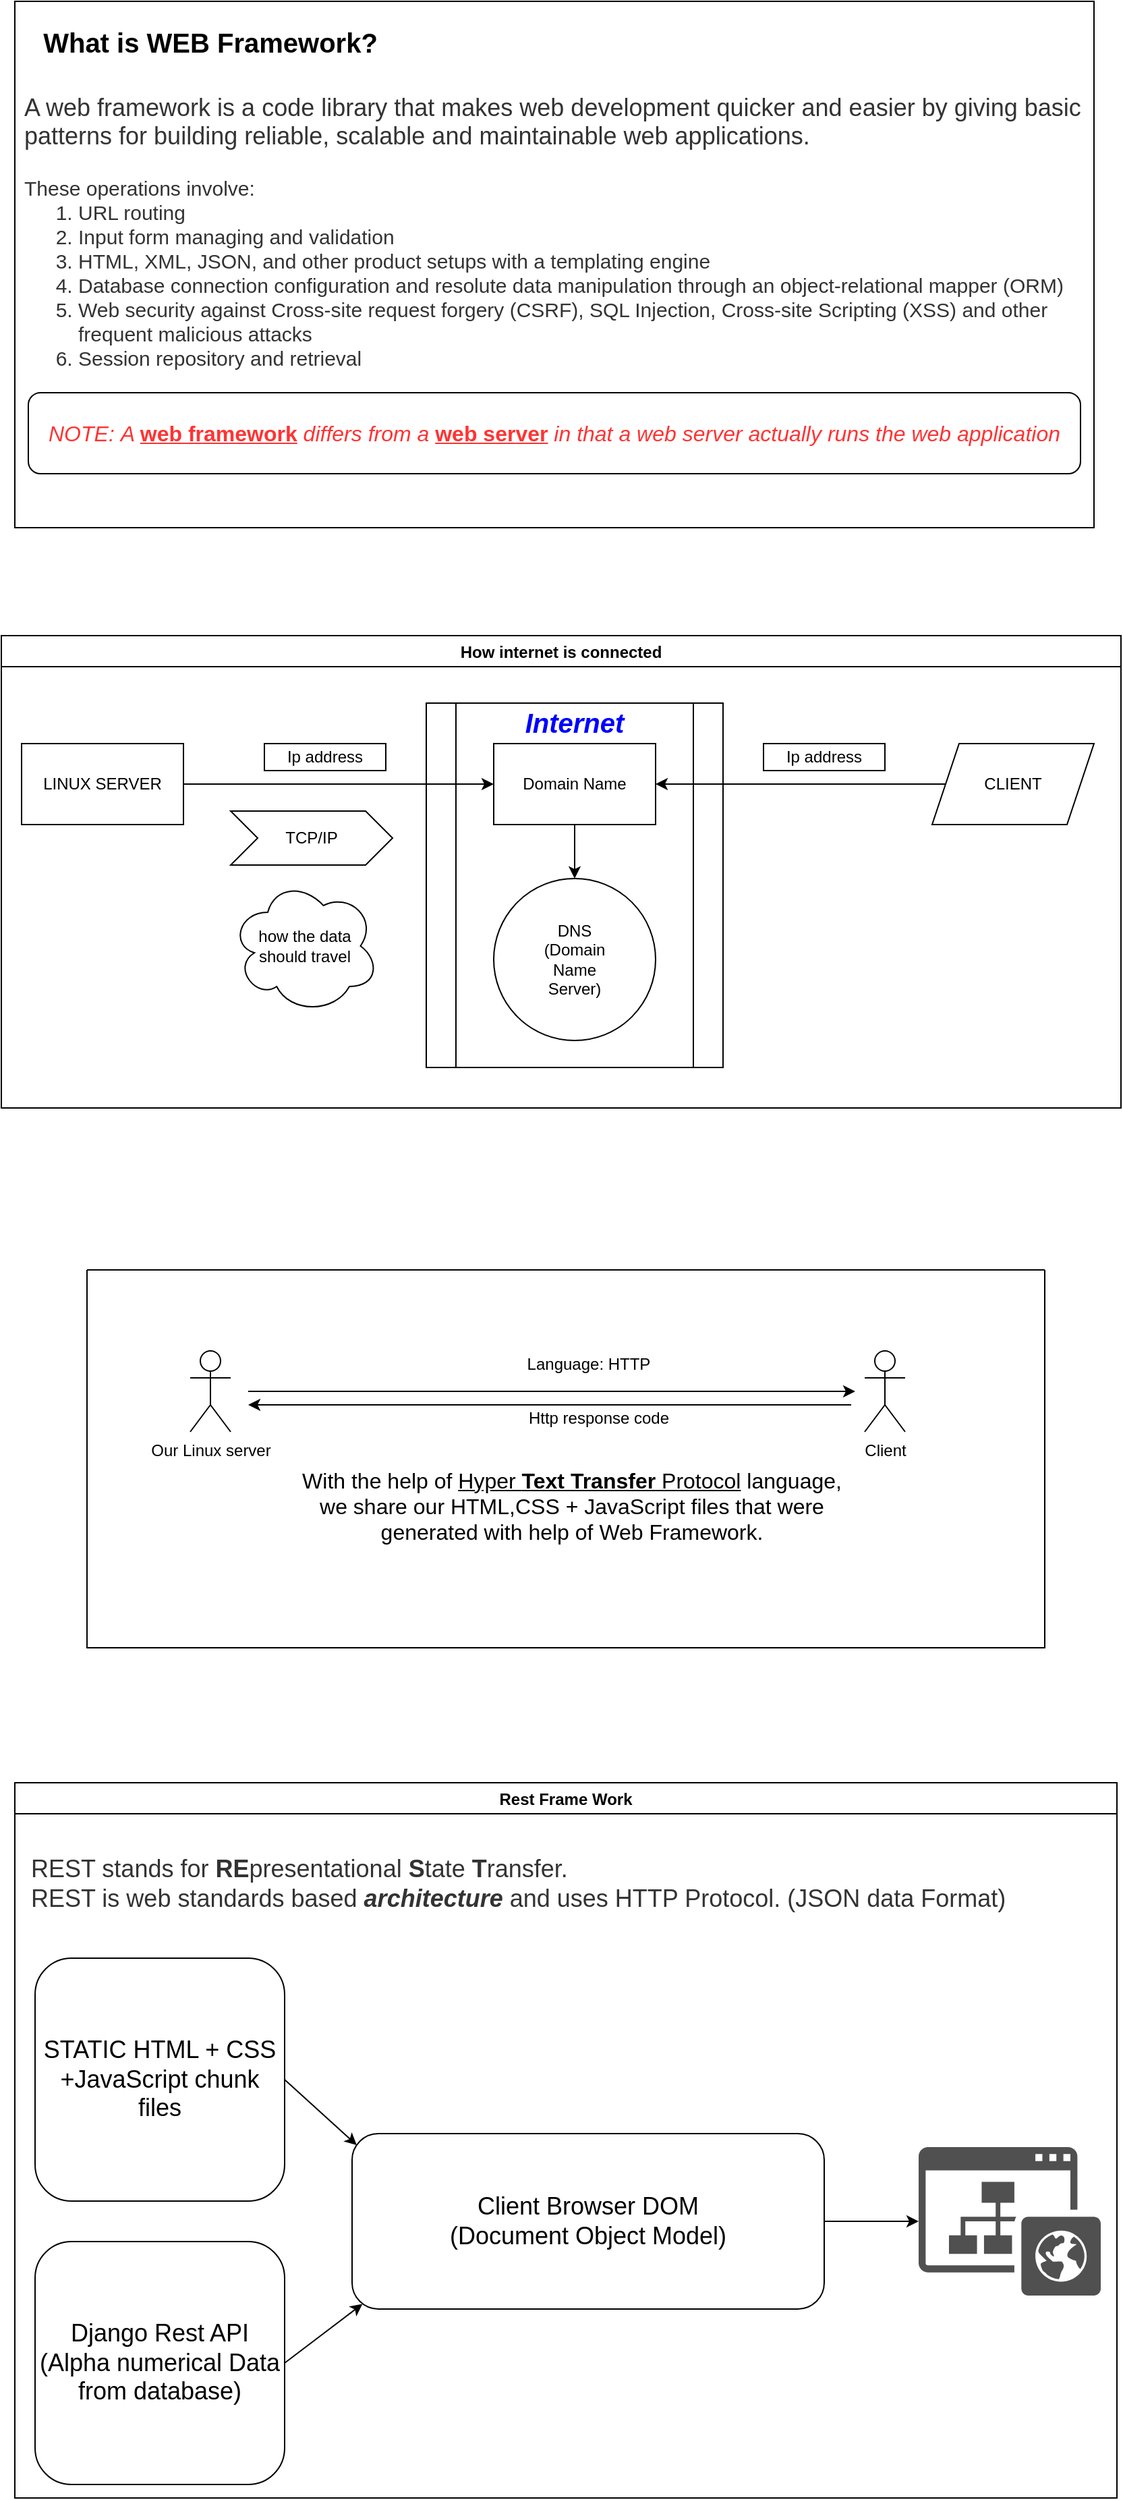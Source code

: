 <mxfile version="14.6.11" type="github" pages="3">
  <diagram id="xSKJYhXRj433qid2UVk5" name="web framework">
    <mxGraphModel dx="1038" dy="556" grid="1" gridSize="10" guides="1" tooltips="1" connect="1" arrows="1" fold="1" page="1" pageScale="1" pageWidth="850" pageHeight="1100" math="0" shadow="0">
      <root>
        <mxCell id="s1-1h3qDQmS3im_MXUcR-0" />
        <mxCell id="s1-1h3qDQmS3im_MXUcR-1" parent="s1-1h3qDQmS3im_MXUcR-0" />
        <mxCell id="s1-1h3qDQmS3im_MXUcR-42" value="" style="swimlane;startSize=0;fontSize=18;align=left;" vertex="1" parent="s1-1h3qDQmS3im_MXUcR-1">
          <mxGeometry x="73.5" y="950" width="710" height="280" as="geometry">
            <mxRectangle x="73.5" y="950" width="50" height="40" as="alternateBounds" />
          </mxGeometry>
        </mxCell>
        <mxCell id="s1-1h3qDQmS3im_MXUcR-27" style="edgeStyle=none;rounded=0;orthogonalLoop=1;jettySize=auto;html=1;exitX=1;exitY=0.333;exitDx=0;exitDy=0;exitPerimeter=0;" edge="1" parent="s1-1h3qDQmS3im_MXUcR-42">
          <mxGeometry relative="1" as="geometry">
            <mxPoint x="119.5" y="90" as="sourcePoint" />
            <mxPoint x="569.5" y="90" as="targetPoint" />
          </mxGeometry>
        </mxCell>
        <mxCell id="s1-1h3qDQmS3im_MXUcR-30" style="edgeStyle=none;rounded=0;orthogonalLoop=1;jettySize=auto;html=1;" edge="1" parent="s1-1h3qDQmS3im_MXUcR-42">
          <mxGeometry relative="1" as="geometry">
            <mxPoint x="566.5" y="100" as="sourcePoint" />
            <mxPoint x="119.5" y="100" as="targetPoint" />
          </mxGeometry>
        </mxCell>
        <mxCell id="s1-1h3qDQmS3im_MXUcR-29" value="&lt;font style=&quot;font-size: 16px&quot;&gt;With the help of &lt;u&gt;Hyper &lt;b&gt;Text Transfer&lt;/b&gt; Protocol&lt;/u&gt; language, we share our HTML,CSS + JavaScript files that were generated with help of Web Framework.&lt;/font&gt;" style="text;html=1;strokeColor=none;fillColor=none;align=center;verticalAlign=middle;whiteSpace=wrap;rounded=0;" vertex="1" parent="s1-1h3qDQmS3im_MXUcR-42">
          <mxGeometry x="149.5" y="110" width="420" height="130" as="geometry" />
        </mxCell>
        <mxCell id="s1-1h3qDQmS3im_MXUcR-31" value="Http response code" style="text;html=1;strokeColor=none;fillColor=none;align=center;verticalAlign=middle;whiteSpace=wrap;rounded=0;" vertex="1" parent="s1-1h3qDQmS3im_MXUcR-42">
          <mxGeometry x="304.5" y="100" width="150" height="20" as="geometry" />
        </mxCell>
        <mxCell id="s1-1h3qDQmS3im_MXUcR-23" value="Our Linux server" style="shape=umlActor;verticalLabelPosition=bottom;verticalAlign=top;html=1;outlineConnect=0;" vertex="1" parent="s1-1h3qDQmS3im_MXUcR-42">
          <mxGeometry x="76.5" y="60" width="30" height="60" as="geometry" />
        </mxCell>
        <mxCell id="s1-1h3qDQmS3im_MXUcR-24" value="Client" style="shape=umlActor;verticalLabelPosition=bottom;verticalAlign=top;html=1;outlineConnect=0;" vertex="1" parent="s1-1h3qDQmS3im_MXUcR-42">
          <mxGeometry x="576.5" y="60" width="30" height="60" as="geometry" />
        </mxCell>
        <mxCell id="s1-1h3qDQmS3im_MXUcR-28" value="Language: HTTP" style="text;html=1;strokeColor=none;fillColor=none;align=center;verticalAlign=middle;whiteSpace=wrap;rounded=0;" vertex="1" parent="s1-1h3qDQmS3im_MXUcR-42">
          <mxGeometry x="284.5" y="60" width="175" height="20" as="geometry" />
        </mxCell>
        <mxCell id="s1-1h3qDQmS3im_MXUcR-2" value="&lt;font style=&quot;font-size: 16px&quot;&gt;&lt;br&gt;&lt;/font&gt;" style="rounded=0;whiteSpace=wrap;html=1;" vertex="1" parent="s1-1h3qDQmS3im_MXUcR-1">
          <mxGeometry x="20" y="10" width="800" height="390" as="geometry" />
        </mxCell>
        <mxCell id="s1-1h3qDQmS3im_MXUcR-3" value="&lt;h1 style=&quot;text-align: left&quot;&gt;&lt;span style=&quot;font-family: &amp;#34;helvetica&amp;#34;&quot;&gt;&lt;font style=&quot;font-size: 20px&quot;&gt;What is WEB Framework?&lt;/font&gt;&lt;/span&gt;&lt;/h1&gt;" style="text;html=1;strokeColor=none;fillColor=none;align=center;verticalAlign=middle;whiteSpace=wrap;rounded=0;" vertex="1" parent="s1-1h3qDQmS3im_MXUcR-1">
          <mxGeometry x="30" y="20" width="270" height="40" as="geometry" />
        </mxCell>
        <mxCell id="s1-1h3qDQmS3im_MXUcR-4" value="&lt;font style=&quot;font-size: 16px&quot;&gt;&lt;br&gt;&lt;/font&gt;&lt;span style=&quot;box-sizing: border-box ; color: rgb(51 , 51 , 51) ; font-family: , sans-serif ; font-size: 18px ; background-color: rgb(255 , 255 , 255)&quot;&gt;A web framework is a code library that makes&amp;nbsp;&lt;/span&gt;&lt;span style=&quot;box-sizing: border-box ; color: rgb(51 , 51 , 51) ; font-family: , sans-serif ; font-size: 18px ; background-color: rgb(255 , 255 , 255)&quot;&gt;web development&lt;/span&gt;&lt;span style=&quot;box-sizing: border-box ; color: rgb(51 , 51 , 51) ; font-family: , sans-serif ; background-color: rgb(255 , 255 , 255) ; font-size: 15px&quot;&gt;&lt;span style=&quot;font-size: 18px&quot;&gt;&amp;nbsp;quicker and easier by giving basic patterns for building reliable, scalable and maintainable web applications.&amp;nbsp;&lt;br&gt;&lt;/span&gt;&lt;br&gt;&lt;font style=&quot;font-size: 15px&quot;&gt;&lt;span style=&quot;font-family: &amp;#34;helvetica&amp;#34;&quot;&gt;These operations involve:&lt;/span&gt;&lt;br&gt;&lt;/font&gt;&lt;/span&gt;&lt;ol style=&quot;box-sizing: border-box ; margin-top: 0px ; margin-bottom: 10px ; color: rgb(51 , 51 , 51) ; font-style: normal ; font-weight: 400 ; letter-spacing: normal ; text-indent: 0px ; text-transform: none ; word-spacing: 0px ; background-color: rgb(255 , 255 , 255) ; font-size: 15px&quot;&gt;&lt;li style=&quot;box-sizing: border-box ; font-weight: 400&quot;&gt;&lt;span style=&quot;box-sizing: border-box ; font-weight: 400&quot;&gt;&lt;font style=&quot;font-size: 15px&quot;&gt;URL routing&lt;/font&gt;&lt;/span&gt;&lt;/li&gt;&lt;li style=&quot;box-sizing: border-box ; font-weight: 400&quot;&gt;&lt;span style=&quot;box-sizing: border-box ; font-weight: 400&quot;&gt;&lt;font style=&quot;font-size: 15px&quot;&gt;Input form managing and validation&lt;/font&gt;&lt;/span&gt;&lt;/li&gt;&lt;li style=&quot;box-sizing: border-box ; font-weight: 400&quot;&gt;&lt;span style=&quot;box-sizing: border-box ; font-weight: 400&quot;&gt;&lt;font style=&quot;font-size: 15px&quot;&gt;HTML, XML, JSON, and other product setups with a templating engine&lt;/font&gt;&lt;/span&gt;&lt;/li&gt;&lt;li style=&quot;box-sizing: border-box ; font-weight: 400&quot;&gt;&lt;span style=&quot;box-sizing: border-box ; font-weight: 400&quot;&gt;&lt;font style=&quot;font-size: 15px&quot;&gt;Database connection configuration and resolute data manipulation through an object-relational mapper (ORM)&lt;/font&gt;&lt;/span&gt;&lt;/li&gt;&lt;li style=&quot;box-sizing: border-box ; font-weight: 400&quot;&gt;&lt;span style=&quot;box-sizing: border-box ; font-weight: 400&quot;&gt;&lt;font style=&quot;font-size: 15px&quot;&gt;Web security against Cross-site request forgery (CSRF), SQL Injection, Cross-site Scripting (XSS) and other frequent malicious attacks&lt;/font&gt;&lt;/span&gt;&lt;/li&gt;&lt;li style=&quot;box-sizing: border-box ; font-weight: 400&quot;&gt;&lt;span style=&quot;box-sizing: border-box ; font-weight: 400&quot;&gt;&lt;font style=&quot;font-size: 15px&quot;&gt;Session repository and retrieval&lt;/font&gt;&lt;/span&gt;&lt;/li&gt;&lt;/ol&gt;&lt;font style=&quot;font-size: 15px&quot;&gt;&lt;br&gt;&lt;/font&gt;" style="text;html=1;strokeColor=none;fillColor=none;align=left;verticalAlign=middle;whiteSpace=wrap;rounded=0;" vertex="1" parent="s1-1h3qDQmS3im_MXUcR-1">
          <mxGeometry x="25" y="70" width="790" height="230" as="geometry" />
        </mxCell>
        <mxCell id="s1-1h3qDQmS3im_MXUcR-5" value="&lt;font style=&quot;font-size: 16px&quot; color=&quot;#ff3333&quot;&gt;&lt;i&gt;NOTE:&amp;nbsp;&lt;/i&gt;&lt;span style=&quot;box-sizing: border-box ; background-color: rgb(255 , 255 , 255)&quot;&gt;&lt;i&gt;A &lt;/i&gt;&lt;b&gt;&lt;u&gt;web framework&lt;/u&gt;&lt;/b&gt;&lt;i&gt; differs from a &lt;/i&gt;&lt;b&gt;&lt;u&gt;web server&lt;/u&gt;&lt;/b&gt;&lt;i&gt; in that a web server actually&amp;nbsp;&lt;/i&gt;&lt;/span&gt;&lt;span style=&quot;font-style: italic ; box-sizing: border-box ; background-color: rgb(255 , 255 , 255)&quot;&gt;&lt;span style=&quot;box-sizing: border-box&quot;&gt;runs&lt;/span&gt;&lt;/span&gt;&lt;span style=&quot;font-style: italic ; box-sizing: border-box ; background-color: rgb(255 , 255 , 255)&quot;&gt;&amp;nbsp;the web application&lt;/span&gt;&lt;/font&gt;" style="rounded=1;whiteSpace=wrap;html=1;align=center;" vertex="1" parent="s1-1h3qDQmS3im_MXUcR-1">
          <mxGeometry x="30" y="300" width="780" height="60" as="geometry" />
        </mxCell>
        <mxCell id="s1-1h3qDQmS3im_MXUcR-20" value="How internet is connected" style="swimlane;" vertex="1" parent="s1-1h3qDQmS3im_MXUcR-1">
          <mxGeometry x="10" y="480" width="830" height="350" as="geometry" />
        </mxCell>
        <mxCell id="s1-1h3qDQmS3im_MXUcR-13" value="" style="shape=process;whiteSpace=wrap;html=1;backgroundOutline=1;" vertex="1" parent="s1-1h3qDQmS3im_MXUcR-20">
          <mxGeometry x="315" y="50" width="220" height="270" as="geometry" />
        </mxCell>
        <mxCell id="s1-1h3qDQmS3im_MXUcR-6" value="LINUX SERVER" style="rounded=0;whiteSpace=wrap;html=1;" vertex="1" parent="s1-1h3qDQmS3im_MXUcR-20">
          <mxGeometry x="15" y="80" width="120" height="60" as="geometry" />
        </mxCell>
        <mxCell id="s1-1h3qDQmS3im_MXUcR-7" value="Domain Name" style="rounded=0;whiteSpace=wrap;html=1;" vertex="1" parent="s1-1h3qDQmS3im_MXUcR-20">
          <mxGeometry x="365" y="80" width="120" height="60" as="geometry" />
        </mxCell>
        <mxCell id="s1-1h3qDQmS3im_MXUcR-8" value="" style="edgeStyle=none;rounded=0;orthogonalLoop=1;jettySize=auto;html=1;" edge="1" parent="s1-1h3qDQmS3im_MXUcR-20" source="s1-1h3qDQmS3im_MXUcR-6" target="s1-1h3qDQmS3im_MXUcR-7">
          <mxGeometry relative="1" as="geometry" />
        </mxCell>
        <mxCell id="s1-1h3qDQmS3im_MXUcR-9" value="DNS&lt;br&gt;(Domain&lt;br&gt;Name&lt;br&gt;Server)" style="ellipse;whiteSpace=wrap;html=1;aspect=fixed;" vertex="1" parent="s1-1h3qDQmS3im_MXUcR-20">
          <mxGeometry x="365" y="180" width="120" height="120" as="geometry" />
        </mxCell>
        <mxCell id="s1-1h3qDQmS3im_MXUcR-11" style="edgeStyle=none;rounded=0;orthogonalLoop=1;jettySize=auto;html=1;exitX=0.5;exitY=1;exitDx=0;exitDy=0;entryX=0.5;entryY=0;entryDx=0;entryDy=0;" edge="1" parent="s1-1h3qDQmS3im_MXUcR-20" source="s1-1h3qDQmS3im_MXUcR-7" target="s1-1h3qDQmS3im_MXUcR-9">
          <mxGeometry relative="1" as="geometry" />
        </mxCell>
        <mxCell id="s1-1h3qDQmS3im_MXUcR-12" value="Ip address" style="rounded=0;whiteSpace=wrap;html=1;" vertex="1" parent="s1-1h3qDQmS3im_MXUcR-20">
          <mxGeometry x="195" y="80" width="90" height="20" as="geometry" />
        </mxCell>
        <mxCell id="s1-1h3qDQmS3im_MXUcR-16" value="&lt;font color=&quot;#0000ff&quot; style=&quot;font-size: 20px&quot;&gt;&lt;b&gt;&lt;i&gt;Internet&lt;/i&gt;&lt;/b&gt;&lt;/font&gt;" style="text;html=1;strokeColor=none;fillColor=none;align=center;verticalAlign=middle;whiteSpace=wrap;rounded=0;" vertex="1" parent="s1-1h3qDQmS3im_MXUcR-20">
          <mxGeometry x="405" y="54" width="40" height="20" as="geometry" />
        </mxCell>
        <mxCell id="s1-1h3qDQmS3im_MXUcR-18" style="edgeStyle=none;rounded=0;orthogonalLoop=1;jettySize=auto;html=1;exitX=0;exitY=0.5;exitDx=0;exitDy=0;entryX=1;entryY=0.5;entryDx=0;entryDy=0;" edge="1" parent="s1-1h3qDQmS3im_MXUcR-20" source="s1-1h3qDQmS3im_MXUcR-17" target="s1-1h3qDQmS3im_MXUcR-7">
          <mxGeometry relative="1" as="geometry">
            <Array as="points">
              <mxPoint x="595" y="110" />
            </Array>
          </mxGeometry>
        </mxCell>
        <mxCell id="s1-1h3qDQmS3im_MXUcR-17" value="CLIENT" style="shape=parallelogram;perimeter=parallelogramPerimeter;whiteSpace=wrap;html=1;fixedSize=1;" vertex="1" parent="s1-1h3qDQmS3im_MXUcR-20">
          <mxGeometry x="690" y="80" width="120" height="60" as="geometry" />
        </mxCell>
        <mxCell id="s1-1h3qDQmS3im_MXUcR-19" value="Ip address" style="rounded=0;whiteSpace=wrap;html=1;" vertex="1" parent="s1-1h3qDQmS3im_MXUcR-20">
          <mxGeometry x="565" y="80" width="90" height="20" as="geometry" />
        </mxCell>
        <mxCell id="s1-1h3qDQmS3im_MXUcR-21" value="TCP/IP" style="shape=step;perimeter=stepPerimeter;whiteSpace=wrap;html=1;fixedSize=1;" vertex="1" parent="s1-1h3qDQmS3im_MXUcR-20">
          <mxGeometry x="170" y="130" width="120" height="40" as="geometry" />
        </mxCell>
        <mxCell id="s1-1h3qDQmS3im_MXUcR-22" value="how the data &lt;br&gt;should travel" style="ellipse;shape=cloud;whiteSpace=wrap;html=1;" vertex="1" parent="s1-1h3qDQmS3im_MXUcR-20">
          <mxGeometry x="170" y="180" width="110" height="100" as="geometry" />
        </mxCell>
        <mxCell id="s1-1h3qDQmS3im_MXUcR-33" value="Rest Frame Work" style="swimlane;" vertex="1" parent="s1-1h3qDQmS3im_MXUcR-1">
          <mxGeometry x="20" y="1330" width="817" height="530" as="geometry" />
        </mxCell>
        <mxCell id="s1-1h3qDQmS3im_MXUcR-34" value="&lt;span style=&quot;font-family: &amp;#34;arial&amp;#34; , &amp;#34;verdana&amp;#34; , &amp;#34;tahoma&amp;#34; ; font-size: 18px ; background-color: rgb(255 , 255 , 255)&quot;&gt;&lt;font color=&quot;#333333&quot;&gt;REST stands for &lt;b&gt;RE&lt;/b&gt;presentational &lt;b&gt;S&lt;/b&gt;tate &lt;b&gt;T&lt;/b&gt;ransfer. &lt;br&gt;REST is web standards based&lt;i&gt;&lt;b&gt; architecture&lt;/b&gt;&lt;/i&gt; and uses HTTP Protocol. (JSON data Format)&lt;/font&gt;&lt;/span&gt;" style="text;html=1;strokeColor=none;fillColor=none;align=left;verticalAlign=middle;whiteSpace=wrap;rounded=0;fontSize=18;" vertex="1" parent="s1-1h3qDQmS3im_MXUcR-33">
          <mxGeometry x="10" y="30" width="800" height="90" as="geometry" />
        </mxCell>
        <mxCell id="s1-1h3qDQmS3im_MXUcR-38" style="edgeStyle=none;rounded=0;orthogonalLoop=1;jettySize=auto;html=1;exitX=1;exitY=0.5;exitDx=0;exitDy=0;fontSize=18;entryX=0.01;entryY=0.066;entryDx=0;entryDy=0;entryPerimeter=0;" edge="1" parent="s1-1h3qDQmS3im_MXUcR-33" source="s1-1h3qDQmS3im_MXUcR-35" target="s1-1h3qDQmS3im_MXUcR-37">
          <mxGeometry relative="1" as="geometry" />
        </mxCell>
        <mxCell id="s1-1h3qDQmS3im_MXUcR-35" value="STATIC HTML + CSS +JavaScript chunk files" style="rounded=1;whiteSpace=wrap;html=1;fontSize=18;align=center;" vertex="1" parent="s1-1h3qDQmS3im_MXUcR-33">
          <mxGeometry x="15" y="130" width="185" height="180" as="geometry" />
        </mxCell>
        <mxCell id="s1-1h3qDQmS3im_MXUcR-39" style="edgeStyle=none;rounded=0;orthogonalLoop=1;jettySize=auto;html=1;exitX=1;exitY=0.5;exitDx=0;exitDy=0;entryX=0.022;entryY=0.971;entryDx=0;entryDy=0;fontSize=18;entryPerimeter=0;" edge="1" parent="s1-1h3qDQmS3im_MXUcR-33" source="s1-1h3qDQmS3im_MXUcR-36" target="s1-1h3qDQmS3im_MXUcR-37">
          <mxGeometry relative="1" as="geometry" />
        </mxCell>
        <mxCell id="s1-1h3qDQmS3im_MXUcR-36" value="Django Rest API&lt;br&gt;(Alpha numerical Data&lt;br&gt;from database)" style="rounded=1;whiteSpace=wrap;html=1;fontSize=18;align=center;" vertex="1" parent="s1-1h3qDQmS3im_MXUcR-33">
          <mxGeometry x="15" y="340" width="185" height="180" as="geometry" />
        </mxCell>
        <mxCell id="s1-1h3qDQmS3im_MXUcR-37" value="Client Browser DOM&lt;br&gt;(Document Object Model)" style="rounded=1;whiteSpace=wrap;html=1;fontSize=18;align=center;" vertex="1" parent="s1-1h3qDQmS3im_MXUcR-33">
          <mxGeometry x="250" y="260" width="350" height="130" as="geometry" />
        </mxCell>
        <mxCell id="s1-1h3qDQmS3im_MXUcR-40" value="" style="pointerEvents=1;shadow=0;dashed=0;html=1;strokeColor=none;fillColor=#505050;labelPosition=center;verticalLabelPosition=bottom;verticalAlign=top;outlineConnect=0;align=center;shape=mxgraph.office.sites.website_public;fontSize=18;" vertex="1" parent="s1-1h3qDQmS3im_MXUcR-33">
          <mxGeometry x="670" y="270" width="135" height="110" as="geometry" />
        </mxCell>
        <mxCell id="s1-1h3qDQmS3im_MXUcR-41" style="edgeStyle=none;rounded=0;orthogonalLoop=1;jettySize=auto;html=1;exitX=1;exitY=0.5;exitDx=0;exitDy=0;fontSize=18;" edge="1" parent="s1-1h3qDQmS3im_MXUcR-33" source="s1-1h3qDQmS3im_MXUcR-37" target="s1-1h3qDQmS3im_MXUcR-40">
          <mxGeometry relative="1" as="geometry">
            <mxPoint x="617" y="225" as="targetPoint" />
          </mxGeometry>
        </mxCell>
      </root>
    </mxGraphModel>
  </diagram>
  <diagram id="tu7kbBOq9fBTypOt7lPr" name="Media streaming protocols">
    <mxGraphModel dx="1038" dy="1656" grid="1" gridSize="10" guides="1" tooltips="1" connect="1" arrows="1" fold="1" page="1" pageScale="1" pageWidth="850" pageHeight="1100" math="0" shadow="0">
      <root>
        <mxCell id="ScH4ZGLgyM0ZO47RLntu-0" />
        <mxCell id="ScH4ZGLgyM0ZO47RLntu-1" parent="ScH4ZGLgyM0ZO47RLntu-0" />
        <mxCell id="ScH4ZGLgyM0ZO47RLntu-2" value="" style="swimlane;startSize=0;fontSize=18;align=left;" vertex="1" parent="ScH4ZGLgyM0ZO47RLntu-1">
          <mxGeometry x="30" y="50" width="790" height="390" as="geometry" />
        </mxCell>
        <mxCell id="ScH4ZGLgyM0ZO47RLntu-4" value="&lt;h1&gt;So why not build an API that serves our videos encoded in BASE-64 format?&lt;/h1&gt;&lt;span style=&quot;color: rgb(36 , 39 , 41) ; font-family: &amp;#34;arial&amp;#34; , &amp;#34;helvetica neue&amp;#34; , &amp;#34;helvetica&amp;#34; , sans-serif ; font-size: 15px ; background-color: rgb(255 , 255 , 255)&quot;&gt;Of course you could send video-Data in JSON, but since JSON is essentially a String-Format with several reserved Characters you will have to encode the video-data. You could use any scheme you like - but &lt;/span&gt;&lt;span style=&quot;font-family: &amp;#34;arial&amp;#34; , &amp;#34;helvetica neue&amp;#34; , &amp;#34;helvetica&amp;#34; , sans-serif ; font-size: 15px ; background-color: rgb(255 , 255 , 255)&quot;&gt;&lt;font color=&quot;#ff3333&quot;&gt;BASE64&lt;/font&gt;&lt;/span&gt;&lt;span style=&quot;color: rgb(36 , 39 , 41) ; font-family: &amp;#34;arial&amp;#34; , &amp;#34;helvetica neue&amp;#34; , &amp;#34;helvetica&amp;#34; , sans-serif ; font-size: 15px ; background-color: rgb(255 , 255 , 255)&quot;&gt; is a widely accepted Standard so I would use in case of short videos like GIF.&lt;/span&gt;&lt;p style=&quot;font-size: 16px&quot;&gt;BUT, here is the catch, JSON architecture was designed by keeping the Buffer memory in mind, so when we load a large set of string even after breaking into several smaller chunks, the &lt;font style=&quot;font-size: 16px&quot;&gt;JSON&lt;/font&gt; serializer will only parse it if JSON string is complete + Beware of&lt;u&gt;&lt;font color=&quot;#ff3333&quot;&gt; Buffer overflow&lt;/font&gt;&lt;/u&gt; in client&#39;s DOM&lt;/p&gt;" style="text;html=1;strokeColor=none;fillColor=none;spacing=5;spacingTop=-20;whiteSpace=wrap;overflow=hidden;rounded=0;fontSize=18;align=left;" vertex="1" parent="ScH4ZGLgyM0ZO47RLntu-1">
          <mxGeometry x="60" y="120" width="750" height="300" as="geometry" />
        </mxCell>
        <mxCell id="ScH4ZGLgyM0ZO47RLntu-5" value="" style="swimlane;startSize=0;fontSize=18;align=left;" vertex="1" parent="ScH4ZGLgyM0ZO47RLntu-1">
          <mxGeometry x="30" y="470" width="790" height="430" as="geometry" />
        </mxCell>
        <mxCell id="ScH4ZGLgyM0ZO47RLntu-6" value="&lt;h1&gt;Other options?&lt;/h1&gt;&lt;p&gt;Well, Technology has grown endlessly since this HTTP protocol was designed.&lt;/p&gt;&lt;p&gt;So Software developer designed many new Protocol that helps us to stream videos into the internet, out of which&amp;nbsp;&lt;/p&gt;&lt;p&gt;&lt;/p&gt;&lt;ol&gt;&lt;li&gt;&lt;font color=&quot;#ff8000&quot;&gt;RTMP&amp;nbsp; - uses old flash player to play videos&lt;/font&gt;&lt;/li&gt;&lt;li&gt;&lt;font color=&quot;#ff8000&quot;&gt;RTMP + HTML 5 - uses JavaScript wrapper with Action Script 3 plugin&lt;/font&gt;&lt;/li&gt;&lt;li&gt;&lt;font color=&quot;#ff8000&quot;&gt;RTMFP - uses flash player with low latency&lt;/font&gt;&lt;/li&gt;&lt;li&gt;&lt;font color=&quot;#ff8000&quot;&gt;RTMFP + HTML 5 - same as method 3 but with JS wrapper&lt;/font&gt;&lt;/li&gt;&lt;li&gt;&lt;font color=&quot;#ff8000&quot;&gt;WebRTC - without 3rd party video players using chrome + android browsers&lt;/font&gt;&lt;/li&gt;&lt;li&gt;&lt;font color=&quot;#ff8000&quot;&gt;Web-sockets&amp;nbsp;- WebRTC + Flash (iOS&amp;nbsp;browsers did not support them)&lt;/font&gt;&lt;/li&gt;&lt;li&gt;RTSP - web-sockets + RTP&lt;br&gt;&lt;/li&gt;&lt;li&gt;HLS - can be played with HTML player (on use for desktop web application)&lt;/li&gt;&lt;li&gt;Android WebRTC - for Java based player(on use for Android Application)&lt;/li&gt;&lt;li&gt;IOS WebRTC - for iOS based player&lt;/li&gt;&lt;/ol&gt;&lt;p&gt;&lt;/p&gt;" style="text;html=1;strokeColor=none;fillColor=none;spacing=5;spacingTop=-20;whiteSpace=wrap;overflow=hidden;rounded=0;fontSize=18;align=left;" vertex="1" parent="ScH4ZGLgyM0ZO47RLntu-1">
          <mxGeometry x="50" y="490" width="760" height="410" as="geometry" />
        </mxCell>
        <mxCell id="ScH4ZGLgyM0ZO47RLntu-7" value="" style="rounded=0;whiteSpace=wrap;html=1;fontSize=18;align=left;" vertex="1" parent="ScH4ZGLgyM0ZO47RLntu-1">
          <mxGeometry x="40" y="940" width="770" height="220" as="geometry" />
        </mxCell>
        <mxCell id="ScH4ZGLgyM0ZO47RLntu-8" value="&lt;h1&gt;HLS&lt;br&gt;&lt;/h1&gt;&lt;div&gt;Pros: Any browser can play this video format&lt;/div&gt;&lt;div&gt;&lt;br&gt;&lt;/div&gt;&lt;div&gt;&lt;br&gt;&lt;/div&gt;&lt;div&gt;Cons: has a latency of 30 to 60 seconds&lt;/div&gt;" style="text;html=1;strokeColor=none;fillColor=none;spacing=5;spacingTop=-20;whiteSpace=wrap;overflow=hidden;rounded=0;fontSize=18;align=left;" vertex="1" parent="ScH4ZGLgyM0ZO47RLntu-1">
          <mxGeometry x="50" y="960" width="740" height="180" as="geometry" />
        </mxCell>
        <mxCell id="ScH4ZGLgyM0ZO47RLntu-9" value="" style="rounded=0;whiteSpace=wrap;html=1;fontSize=18;align=left;" vertex="1" parent="ScH4ZGLgyM0ZO47RLntu-1">
          <mxGeometry x="40" y="1170" width="770" height="220" as="geometry" />
        </mxCell>
        <mxCell id="ScH4ZGLgyM0ZO47RLntu-10" value="&lt;h1&gt;RTSP - Real Time Streaming Protocol&lt;br&gt;&lt;/h1&gt;&lt;div&gt;Pros: simple to run, low latency compared to HLS ( 2 sec to 5 sec)&lt;/div&gt;&lt;div&gt;&lt;br&gt;&lt;/div&gt;&lt;div&gt;Cons: difficult to scale, single connection per subscriber/publisher client&lt;/div&gt;" style="text;html=1;strokeColor=none;fillColor=none;spacing=5;spacingTop=-20;whiteSpace=wrap;overflow=hidden;rounded=0;fontSize=18;align=left;" vertex="1" parent="ScH4ZGLgyM0ZO47RLntu-1">
          <mxGeometry x="50" y="1190" width="740" height="180" as="geometry" />
        </mxCell>
        <mxCell id="_NhLOn3KKs4sMPKFLp8I-0" value="" style="swimlane;startSize=0;fontSize=18;align=left;" vertex="1" parent="ScH4ZGLgyM0ZO47RLntu-1">
          <mxGeometry x="30" y="-500" width="790" height="470" as="geometry" />
        </mxCell>
        <mxCell id="_NhLOn3KKs4sMPKFLp8I-1" value="&lt;h1&gt;Streaming?&lt;/h1&gt;&lt;p&gt;&lt;span style=&quot;color: rgb(34 , 34 , 34) ; font-family: , &amp;#34;blinkmacsystemfont&amp;#34; , &amp;#34;segoe ui&amp;#34; , &amp;#34;roboto&amp;#34; , &amp;#34;oxygen&amp;#34; , &amp;#34;ubuntu&amp;#34; , &amp;#34;cantarell&amp;#34; , &amp;#34;fira sans&amp;#34; , &amp;#34;droid sans&amp;#34; , &amp;#34;helvetica neue&amp;#34; , sans-serif ; font-size: 16px&quot;&gt;Streaming is real-time, and it&#39;s more efficient than downloading media files.&lt;/span&gt;&lt;/p&gt;&lt;span style=&quot;color: rgb(34 , 34 , 34) ; font-size: 16px&quot;&gt;Eg. I&lt;/span&gt;&lt;span style=&quot;color: rgb(34 , 34 , 34) ; font-family: , &amp;#34;blinkmacsystemfont&amp;#34; , &amp;#34;segoe ui&amp;#34; , &amp;#34;roboto&amp;#34; , &amp;#34;oxygen&amp;#34; , &amp;#34;ubuntu&amp;#34; , &amp;#34;cantarell&amp;#34; , &amp;#34;fira sans&amp;#34; , &amp;#34;droid sans&amp;#34; , &amp;#34;helvetica neue&amp;#34; , sans-serif ; font-size: 16px&quot;&gt;f a video file is downloaded, a copy of the entire file is saved onto a device&#39;s hard drive, and the video cannot play until the entire file finishes downloading. If it&#39;s streamed instead, the browser plays the video without actually copying and saving it.&lt;/span&gt;" style="text;html=1;strokeColor=none;fillColor=none;spacing=5;spacingTop=-20;whiteSpace=wrap;overflow=hidden;rounded=0;fontSize=18;align=left;" vertex="1" parent="_NhLOn3KKs4sMPKFLp8I-0">
          <mxGeometry x="20" y="20" width="750" height="430" as="geometry" />
        </mxCell>
        <mxCell id="_NhLOn3KKs4sMPKFLp8I-2" value="&lt;h1&gt;How does it work?&lt;/h1&gt;&lt;p&gt;&lt;span style=&quot;color: rgb(34 , 34 , 34) ; font-family: , &amp;#34;blinkmacsystemfont&amp;#34; , &amp;#34;segoe ui&amp;#34; , &amp;#34;roboto&amp;#34; , &amp;#34;oxygen&amp;#34; , &amp;#34;ubuntu&amp;#34; , &amp;#34;cantarell&amp;#34; , &amp;#34;fira sans&amp;#34; , &amp;#34;droid sans&amp;#34; , &amp;#34;helvetica neue&amp;#34; , sans-serif ; font-size: 16px&quot;&gt;Just like other data that&#39;s sent over the Internet, audio and video data is broken down into data packets.&lt;/span&gt;&lt;/p&gt;&lt;p&gt;&lt;span style=&quot;color: rgb(34 , 34 , 34) ; font-family: , &amp;#34;blinkmacsystemfont&amp;#34; , &amp;#34;segoe ui&amp;#34; , &amp;#34;roboto&amp;#34; , &amp;#34;oxygen&amp;#34; , &amp;#34;ubuntu&amp;#34; , &amp;#34;cantarell&amp;#34; , &amp;#34;fira sans&amp;#34; , &amp;#34;droid sans&amp;#34; , &amp;#34;helvetica neue&amp;#34; , sans-serif ; font-size: 16px&quot;&gt;Each packet contains a small piece of the file, and an audio or video player in the browser on the client device takes the flow of data packets and interprets them as video or audio.&lt;/span&gt;&lt;br&gt;&lt;/p&gt;" style="text;html=1;strokeColor=none;fillColor=none;spacing=5;spacingTop=-20;whiteSpace=wrap;overflow=hidden;rounded=0;fontSize=18;align=left;" vertex="1" parent="_NhLOn3KKs4sMPKFLp8I-0">
          <mxGeometry x="20" y="230" width="740" height="220" as="geometry" />
        </mxCell>
      </root>
    </mxGraphModel>
  </diagram>
  <diagram name="architecture" id="aaaa8250-4180-3840-79b5-4cada1eebb92">
    <mxGraphModel dx="1483" dy="1894" grid="1" gridSize="10" guides="1" tooltips="1" connect="1" arrows="1" fold="1" page="1" pageScale="1" pageWidth="850" pageHeight="1100" background="#ffffff" math="0" shadow="0">
      <root>
        <mxCell id="0" />
        <mxCell id="1" parent="0" />
        <mxCell id="yUTB03HRgalIViA0Qku9-1" value="" style="fontColor=#0066CC;verticalAlign=top;verticalLabelPosition=bottom;labelPosition=center;align=center;html=1;outlineConnect=0;fillColor=#CCCCCC;strokeColor=#6881B3;gradientColor=none;gradientDirection=north;strokeWidth=2;shape=mxgraph.networks.security_camera;direction=south;rotation=-90;flipV=0;" vertex="1" parent="1">
          <mxGeometry x="730" y="-170" width="75" height="100" as="geometry" />
        </mxCell>
        <mxCell id="yUTB03HRgalIViA0Qku9-5" value="" style="edgeStyle=orthogonalEdgeStyle;rounded=0;orthogonalLoop=1;jettySize=auto;html=1;entryX=0.5;entryY=0;entryDx=0;entryDy=0;" edge="1" parent="1" source="yUTB03HRgalIViA0Qku9-4" target="yUTB03HRgalIViA0Qku9-22">
          <mxGeometry relative="1" as="geometry">
            <mxPoint x="500" y="165" as="sourcePoint" />
            <mxPoint x="640.455" y="370" as="targetPoint" />
            <Array as="points">
              <mxPoint x="640" y="330" />
              <mxPoint x="778" y="330" />
            </Array>
          </mxGeometry>
        </mxCell>
        <mxCell id="yUTB03HRgalIViA0Qku9-3" value="" style="fontColor=#0066CC;verticalAlign=top;verticalLabelPosition=bottom;labelPosition=center;align=center;html=1;outlineConnect=0;fillColor=#CCCCCC;strokeColor=#6881B3;gradientColor=none;gradientDirection=north;strokeWidth=2;shape=mxgraph.networks.security_camera;" vertex="1" parent="1">
          <mxGeometry x="717.5" y="40" width="100" height="75" as="geometry" />
        </mxCell>
        <mxCell id="yUTB03HRgalIViA0Qku9-19" value="" style="edgeStyle=none;rounded=0;orthogonalLoop=1;jettySize=auto;html=1;" edge="1" parent="1" source="yUTB03HRgalIViA0Qku9-1" target="yUTB03HRgalIViA0Qku9-4">
          <mxGeometry relative="1" as="geometry">
            <mxPoint x="640" y="-90" as="sourcePoint" />
            <Array as="points">
              <mxPoint x="640" y="-120" />
            </Array>
          </mxGeometry>
        </mxCell>
        <mxCell id="yUTB03HRgalIViA0Qku9-21" value="" style="edgeStyle=none;rounded=0;orthogonalLoop=1;jettySize=auto;html=1;" edge="1" parent="1" source="yUTB03HRgalIViA0Qku9-3" target="yUTB03HRgalIViA0Qku9-4">
          <mxGeometry relative="1" as="geometry">
            <mxPoint x="660" y="100" as="sourcePoint" />
            <Array as="points">
              <mxPoint x="640" y="78" />
            </Array>
          </mxGeometry>
        </mxCell>
        <mxCell id="yUTB03HRgalIViA0Qku9-4" value="" style="points=[];aspect=fixed;html=1;align=center;shadow=0;dashed=0;image;image=img/lib/allied_telesis/security/Router_VPN.svg;" vertex="1" parent="1">
          <mxGeometry x="570" y="165" width="140.91" height="100" as="geometry" />
        </mxCell>
        <mxCell id="yUTB03HRgalIViA0Qku9-9" value="&lt;span style=&quot;font-size: 16px&quot;&gt;Cameras&lt;/span&gt;" style="text;html=1;strokeColor=none;fillColor=none;align=left;verticalAlign=middle;whiteSpace=wrap;rounded=0;" vertex="1" parent="1">
          <mxGeometry x="727.5" y="-30" width="80" height="50" as="geometry" />
        </mxCell>
        <mxCell id="yUTB03HRgalIViA0Qku9-10" value="&lt;span style=&quot;font-size: 16px&quot;&gt;DVR/NVR&lt;br&gt;&lt;/span&gt;" style="text;html=1;strokeColor=none;fillColor=none;align=left;verticalAlign=middle;whiteSpace=wrap;rounded=0;" vertex="1" parent="1">
          <mxGeometry x="737.5" y="190" width="80" height="50" as="geometry" />
        </mxCell>
        <mxCell id="yUTB03HRgalIViA0Qku9-22" value="" style="image;html=1;image=img/lib/clip_art/computers/Server_Rack_128x128.png" vertex="1" parent="1">
          <mxGeometry x="722.5" y="450" width="110" height="140" as="geometry" />
        </mxCell>
        <mxCell id="yUTB03HRgalIViA0Qku9-24" value="&lt;font style=&quot;font-size: 16px&quot;&gt;Linux server&lt;/font&gt;" style="text;html=1;strokeColor=none;fillColor=none;align=center;verticalAlign=middle;whiteSpace=wrap;rounded=0;" vertex="1" parent="1">
          <mxGeometry x="300" y="390" width="140" height="70" as="geometry" />
        </mxCell>
        <mxCell id="yUTB03HRgalIViA0Qku9-25" value="" style="shape=process;whiteSpace=wrap;html=1;backgroundOutline=1;" vertex="1" parent="1">
          <mxGeometry x="30.91" y="450" width="680" height="370" as="geometry" />
        </mxCell>
        <mxCell id="yUTB03HRgalIViA0Qku9-26" value="NginX server" style="rounded=0;whiteSpace=wrap;html=1;" vertex="1" parent="1">
          <mxGeometry x="120" y="470" width="120" height="60" as="geometry" />
        </mxCell>
        <mxCell id="yUTB03HRgalIViA0Qku9-28" value="Django&lt;br&gt;Rest API" style="rounded=0;whiteSpace=wrap;html=1;" vertex="1" parent="1">
          <mxGeometry x="500" y="470" width="120" height="60" as="geometry" />
        </mxCell>
      </root>
    </mxGraphModel>
  </diagram>
</mxfile>
